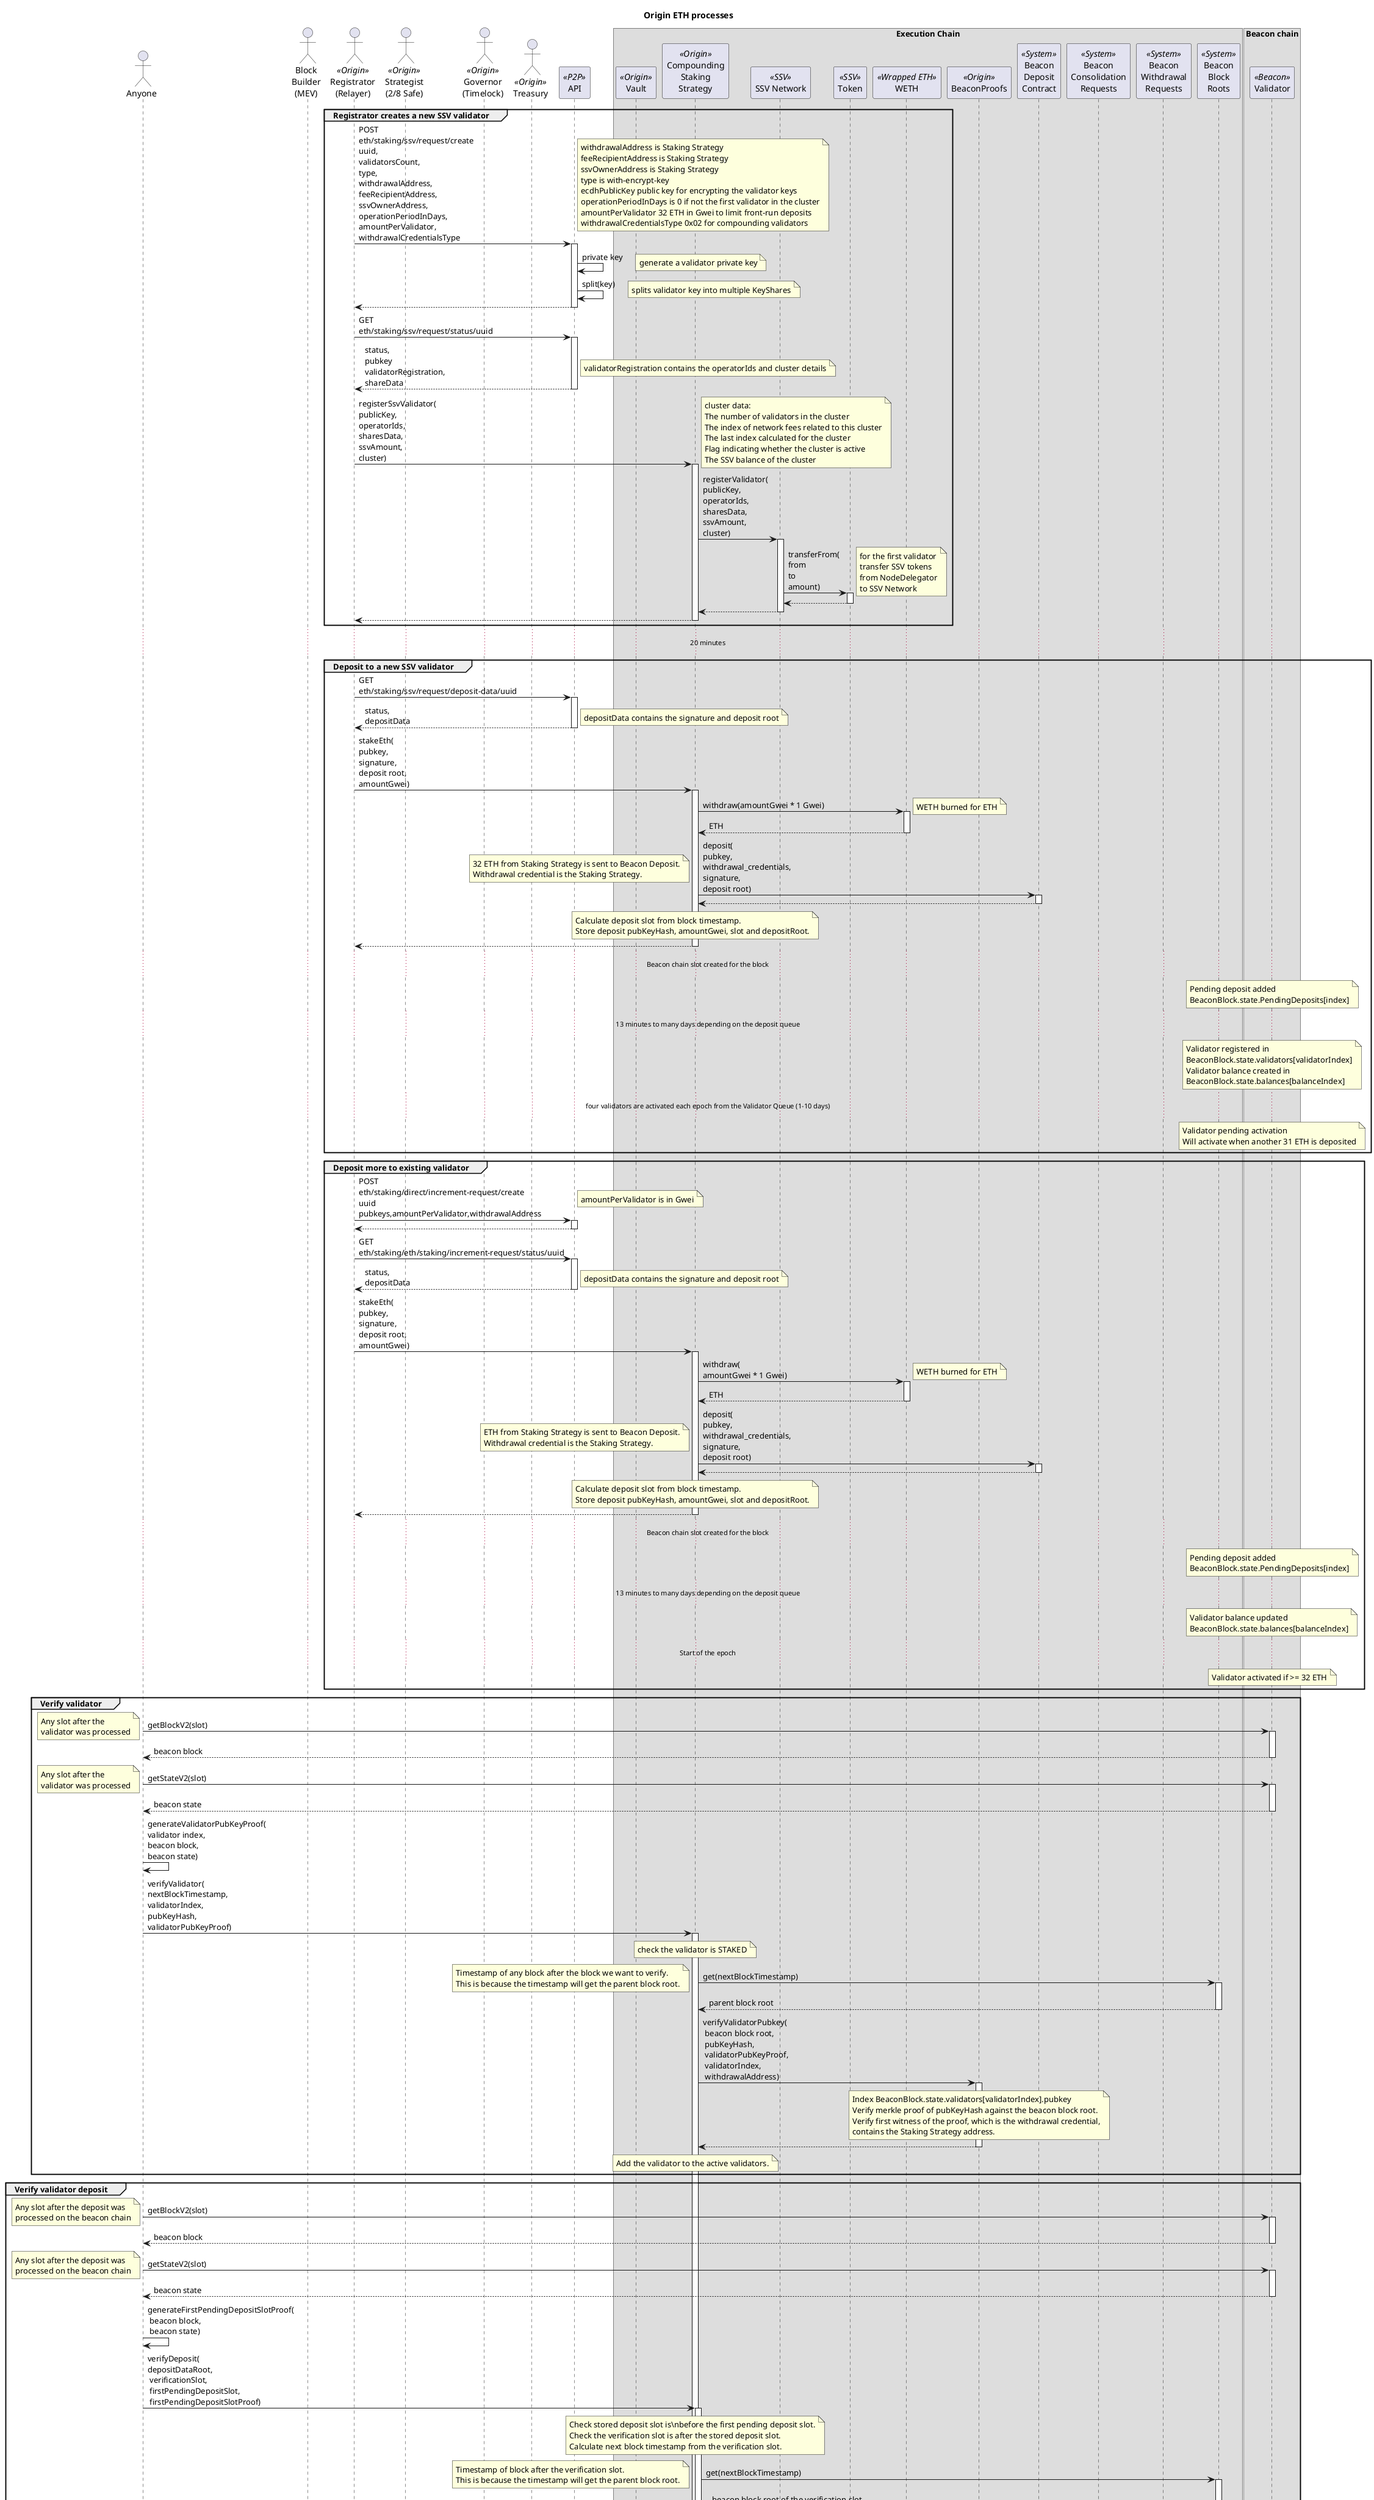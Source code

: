 @startuml

skinparam tabSize 2
hide footbox

title "Origin ETH processes"

actor "Anyone" as sender
actor "Block\nBuilder\n(MEV)" as mev
actor "Registrator\n(Relayer)" as reg <<Origin>>
actor "Strategist\n(2/8 Safe)" as strategist <<Origin>>
actor "Governor\n(Timelock)" as gov <<Origin>>
actor "Treasury" as treasury <<Origin>>
participant "API" as api <<P2P>>

box "Execution Chain"
participant "Vault" as vault <<Origin>>
participant "Compounding\nStaking\nStrategy" as compStrat <<Origin>>
participant "SSV Network" as ssvNet <<SSV>>
participant "Token" as ssv <<SSV>>
participant "WETH" as weth <<Wrapped ETH>>
participant "BeaconProofs" as proofs <<Origin>>
participant "Beacon\nDeposit\nContract" as dep <<System>>
participant "Beacon\nConsolidation\nRequests" as consol <<System>>
participant "Beacon\nWithdrawal\nRequests" as withdraw <<System>>
participant "Beacon\nBlock\nRoots" as roots <<System>>
end box

box "Beacon chain"
participant "Validator" as val <<Beacon>>
end box

group Registrator creates a new SSV validator

reg -> api: POST\neth/staking/ssv/request/create\nuuid,\nvalidatorsCount,\ntype,\nwithdrawalAddress,\nfeeRecipientAddress,\nssvOwnerAddress,\noperationPeriodInDays,\namountPerValidator,\nwithdrawalCredentialsType
activate api
note right
withdrawalAddress is Staking Strategy
feeRecipientAddress is Staking Strategy
ssvOwnerAddress is Staking Strategy
type is with-encrypt-key
ecdhPublicKey public key for encrypting the validator keys
operationPeriodInDays is 0 if not the first validator in the cluster
amountPerValidator 32 ETH in Gwei to limit front-run deposits
withdrawalCredentialsType 0x02 for compounding validators
end note
api -> api: private key
note right : generate a validator private key
api -> api: split(key)
note right : splits validator key into multiple KeyShares
return

reg -> api: GET\neth/staking/ssv/request/status/uuid
activate api
return status,\npubkey\nvalidatorRegistration,\nshareData
note right : validatorRegistration contains the operatorIds and cluster details

reg -> compStrat : registerSsvValidator(\npublicKey,\noperatorIds,\nsharesData,\nssvAmount,\ncluster)
activate compStrat
note right
cluster data:
The number of validators in the cluster
The index of network fees related to this cluster
The last index calculated for the cluster
Flag indicating whether the cluster is active
The SSV balance of the cluster
end note
compStrat -> ssvNet : registerValidator(\npublicKey,\noperatorIds,\nsharesData,\nssvAmount,\ncluster)
activate ssvNet
ssvNet -> ssv : transferFrom(\nfrom\nto\namount)
activate ssv
note right: for the first validator\ntransfer SSV tokens\nfrom NodeDelegator\nto SSV Network
return
return
return

end group

... 20 minutes ...

group Deposit to a new SSV validator

reg -> api: GET\neth/staking/ssv/request/deposit-data/uuid
activate api
return status,\ndepositData
note right : depositData contains the signature and deposit root

reg -> compStrat : stakeEth(\npubkey,\nsignature,\ndeposit root,\namountGwei)
activate compStrat
compStrat -> weth : withdraw(amountGwei * 1 Gwei)
activate weth
note right : WETH burned for ETH
return ETH

compStrat -> dep : deposit(\npubkey,\nwithdrawal_credentials,\nsignature,\ndeposit root)
activate dep
note left
32 ETH from Staking Strategy is sent to Beacon Deposit.
Withdrawal credential is the Staking Strategy.
end note
return

note over compStrat
Calculate deposit slot from block timestamp.
Store deposit pubKeyHash, amountGwei, slot and depositRoot.
end note

return

... Beacon chain slot created for the block ...

note over val : Pending deposit added\nBeaconBlock.state.PendingDeposits[index]

... 13 minutes to many days depending on the deposit queue ...

note over val
Validator registered in
BeaconBlock.state.validators[validatorIndex]
Validator balance created in
BeaconBlock.state.balances[balanceIndex]
end note

... four validators are activated each epoch from the Validator Queue (1-10 days) ...

note over val
Validator pending activation
Will activate when another 31 ETH is deposited
end note

end group

group Deposit more to existing validator

reg -> api: POST\neth/staking/direct/increment-request/create\nuuid\npubkeys,amountPerValidator,withdrawalAddress
activate api
note right: amountPerValidator is in Gwei
return 

reg -> api: GET\neth/staking/eth/staking/increment-request/status/uuid
activate api
return status,\ndepositData
note right : depositData contains the signature and deposit root

reg -> compStrat : stakeEth(\npubkey,\nsignature,\ndeposit root,\namountGwei)
activate compStrat
compStrat -> weth : withdraw(\namountGwei * 1 Gwei)
activate weth
note right : WETH burned for ETH
return ETH

compStrat -> dep : deposit(\npubkey,\nwithdrawal_credentials,\nsignature,\ndeposit root)
activate dep
note left
ETH from Staking Strategy is sent to Beacon Deposit.
Withdrawal credential is the Staking Strategy.
end note
return

note over compStrat
Calculate deposit slot from block timestamp.
Store deposit pubKeyHash, amountGwei, slot and depositRoot.
end note
return

... Beacon chain slot created for the block ...

note over val : Pending deposit added\nBeaconBlock.state.PendingDeposits[index]

... 13 minutes to many days depending on the deposit queue ...

note over val: Validator balance updated\nBeaconBlock.state.balances[balanceIndex]

... Start of the epoch ...

note over val: Validator activated if >= 32 ETH

end group

group Verify validator

sender -> val : getBlockV2(slot)
note left : Any slot after the\nvalidator was processed
activate val
return beacon block

sender -> val : getStateV2(slot)
note left : Any slot after the\nvalidator was processed
activate val
return beacon state

sender -> sender : generateValidatorPubKeyProof(\nvalidator index,\nbeacon block,\nbeacon state)

sender -> compStrat : verifyValidator(\nnextBlockTimestamp,\nvalidatorIndex,\npubKeyHash,\nvalidatorPubKeyProof)
activate compStrat

note over compStrat : check the validator is STAKED 

compStrat -> roots : get(nextBlockTimestamp)
note left
Timestamp of any block after the block we want to verify.
This is because the timestamp will get the parent block root.
end note
activate roots
return parent block root

compStrat -> proofs : verifyValidatorPubkey(\n beacon block root,\n pubKeyHash,\n validatorPubKeyProof,\n validatorIndex,\n withdrawalAddress)
activate proofs
note over proofs
Index BeaconBlock.state.validators[validatorIndex].pubkey
Verify merkle proof of pubKeyHash against the beacon block root.
Verify first witness of the proof, which is the withdrawal credential,
contains the Staking Strategy address.
end note
return

note over compStrat
Add the validator to the active validators.
end note

end group

group Verify validator deposit

sender -> val : getBlockV2(slot)
note left : Any slot after the deposit was\nprocessed on the beacon chain
activate val
return beacon block

sender -> val : getStateV2(slot)
note left : Any slot after the deposit was\nprocessed on the beacon chain
activate val
return beacon state

sender -> sender : generateFirstPendingDepositSlotProof(\n beacon block,\n beacon state)

sender -> compStrat : verifyDeposit(\ndepositDataRoot,\n verificationSlot,\n firstPendingDepositSlot,\n firstPendingDepositSlotProof)
activate compStrat

note over compStrat
Check stored deposit slot is\nbefore the first pending deposit slot.
Check the verification slot is after the stored deposit slot.
Calculate next block timestamp from the verification slot.
end note

compStrat -> roots : get(nextBlockTimestamp)
note left
Timestamp of block after the verification slot.
This is because the timestamp will get the parent block root.
end note
activate roots
return beacon block root of the verification slot

compStrat -> proofs : verifyFirstPendingDepositSlot(\n beacon block root,\n firstPendingDepositSlot,\n firstPendingDepositSlotProof)
activate proofs
note over proofs
Encode slot to little endian padded to 32 bytes.
Index BeaconBlock.state.PendingDeposits[0].slot
Verify merkle proof of slot against the beacon block root.
end note
return

note over compStrat
Remove deposit from storage.
end note

return

end group

group Update balances

sender -> compStrat : snapBalances()
activate compStrat
compStrat -> roots : get(block timestamp)
activate roots
return parent block root
note over compStrat
Store ETH balance against the parent block root.
Store block timestamp of snap.
end note
return

sender -> val : getBlockV2(slot)
note left : slot before\nsnapBalances
activate val
return beacon block

sender -> val : getStateV2(slot)
note left : slot before\nsnapBalances
activate val
return beacon state

sender -> sender : generateFirstPendingDepositProof(\n beacon block,\n beacon state)
note right : proof against beacon block root
sender -> sender : generateValidatorBalanceContainerProof(\n beacon block,\n beacon state)
note right : proof against beacon block root
loop active validator indexes
sender -> sender : generateValidatorBalanceProof(\n validator index,\n beacon block,\n beacon state)
note right: proof against root of\nbeaconBlock.state.balances
end

sender -> compStrat : verifyBalances(\n blockRoot,\n firstPendingDepositSlot,\n firstPendingDepositSlotProof,\n balancesContainerRoot,\n validatorContainerProof,\n validatorBalanceLeaves[],\n validatorBalanceProofs[])
activate compStrat

alt if any deposits
    compStrat -> proofs : verifyFirstPendingDepositSlot(\n beacon block root,\n firstPendingDepositSlot,\n firstPendingDepositSlotProof)
    activate proofs
    note over proofs
    Encode slot to little endian padded to 32 bytes.
    Index BeaconBlock.state.PendingDeposits[0].slot
    Verify merkle proof of slot against the beacon block root.
    end note
    return

    loop strategy deposits
    note over compStrat
    Check the first pending deposit slot is before the stored deposit slot.
    Add deposit amount to total deposits.
    end note
    end
end

alt if active validators
    compStrat -> proofs : verifyBalancesContainer(\n beacon block root,\n balancesContainerRoot,\n balancesContainerProof)
    activate proofs
    note over proofs
    Index BeaconBlock.state.balances
    Verify merkle proof of balance container root against the beacon block root.
    end note
    return

    loop active validator indexes

        compStrat -> proofs : verifyValidatorBalance(\n beacon block root,\n balancesContainerRoot,\n balanceProof,\n validatorIndex)
        activate proofs
        note over proofs
        Index is validatorIndex / 4 as there are four balances per leaf.
        Verify validator balance against the balances container root.
        Decode the validator balance from the balance leaf.
        end note
        return balance

        alt if balance is zero
            note over compStrat
                Remove from active validators.
            end note
        end

        note over compStrat
            Add balance to total
        end note
    end
end

note over compStrat
    store strategy balance =
        ETH balance from snap +
        WETH balance +
        total deposits +
        total validator balances
end note

return

end group

group Registrator deposits more SSV to SSV cluster

group SSV ClusterScanner
strategist -> ssvNet : getPastEvents(filter)
activate ssvNet
note right : get all events where the ownerAddress\nis the Staking Strategy
return events

strategist -> strategist : getCluster(events):\n cluster
note right
cluster data:
  validatorCount
  networkFeeIndex
  index
  active
  balance
end note
end group

strategist -> ssvNet : deposit(\nclusterOwner,\noperatorIds,\namount,\ncluster)
activate ssvNet
note right
clusterOwner is Staking Strategy
operatorIds are the SSV Operators
amount of SSV tokens
end note
ssvNet -> ssv : transferFrom(\nfrom\nto\namount)
activate ssv
note right: transfer SSV tokens\nfrom Staking Strategy\nto SSV Network
return
return
end group

group Consensus Rewards

note over val
attesting to blocks
participating in sync committees
end note
val -> val : ETH

... swept every 8-10 days ...

note over val : partial withdraw of excess ETH\nfrom validator to the Staking Strategy
val -> compStrat : ETH

note over compStrat : Staking Strategy's\nWETH balance does not change

end group

group Registrator full or partial withdraw from validator

reg -> compStrat : validatorWithdrawal(\npublicKey\namount)
activate compStrat
note right: zero amount means full withdraw
compStrat -> withdraw : publicKey, amount
activate withdraw
return
return

... wait until withdrawal request have been processed.\nmin four epochs (~25 min), currently many days but can take a number of days depending on the number of validators in the exit queue ...
 
val -> compStrat : ETH
note left : transfer withdrawn ETH\nfrom validator\nto Staking Strategy

strategist -> vault : withdrawFromStrategy(\nstrategy,\nasset,\namount)
activate vault
vault -> compStrat : withdraw(\nasset,\namount)
activate compStrat
compStrat -> weth : deposit(amount)
activate weth
note left : convert all ETH to WETH
return
compStrat -> weth : transfer(\nvault,\namount)
activate weth
note left : transfer WETH\nfrom Staking Strategy\nto OETH Vault
return
return
return


reg -> compStrat : snapBalance()
activate compStrat
return

reg -> compStrat : verifyBalances(\nblockRoot,\nfirstPendingDepositSlot,\nfirstPendingDepositSlotProof,\nbalancesContainerRoot,\nvalidatorContainerProof,\nvalidatorBalanceLeaves[],\validatorBalanceProofs[])
activate compStrat
note over compStrat
if validator balance is zero,
remove validator from active validators
and store as exited
end note
return

reg -> compStrat : removeSsvValidator(\npublicKey,\noperatorIds,\ncluster)
activate compStrat
compStrat -> ssvNet : removeValidator(\npublicKey\noperatorIds,\ncluster)
activate ssvNet
note right : stop paying SSV to Operators\n and reduce required SSV collateral
return
return

... wait for the validator to be swept on the Beacon chain\ncurrent time is every 9.5 days ...

end group

@enduml